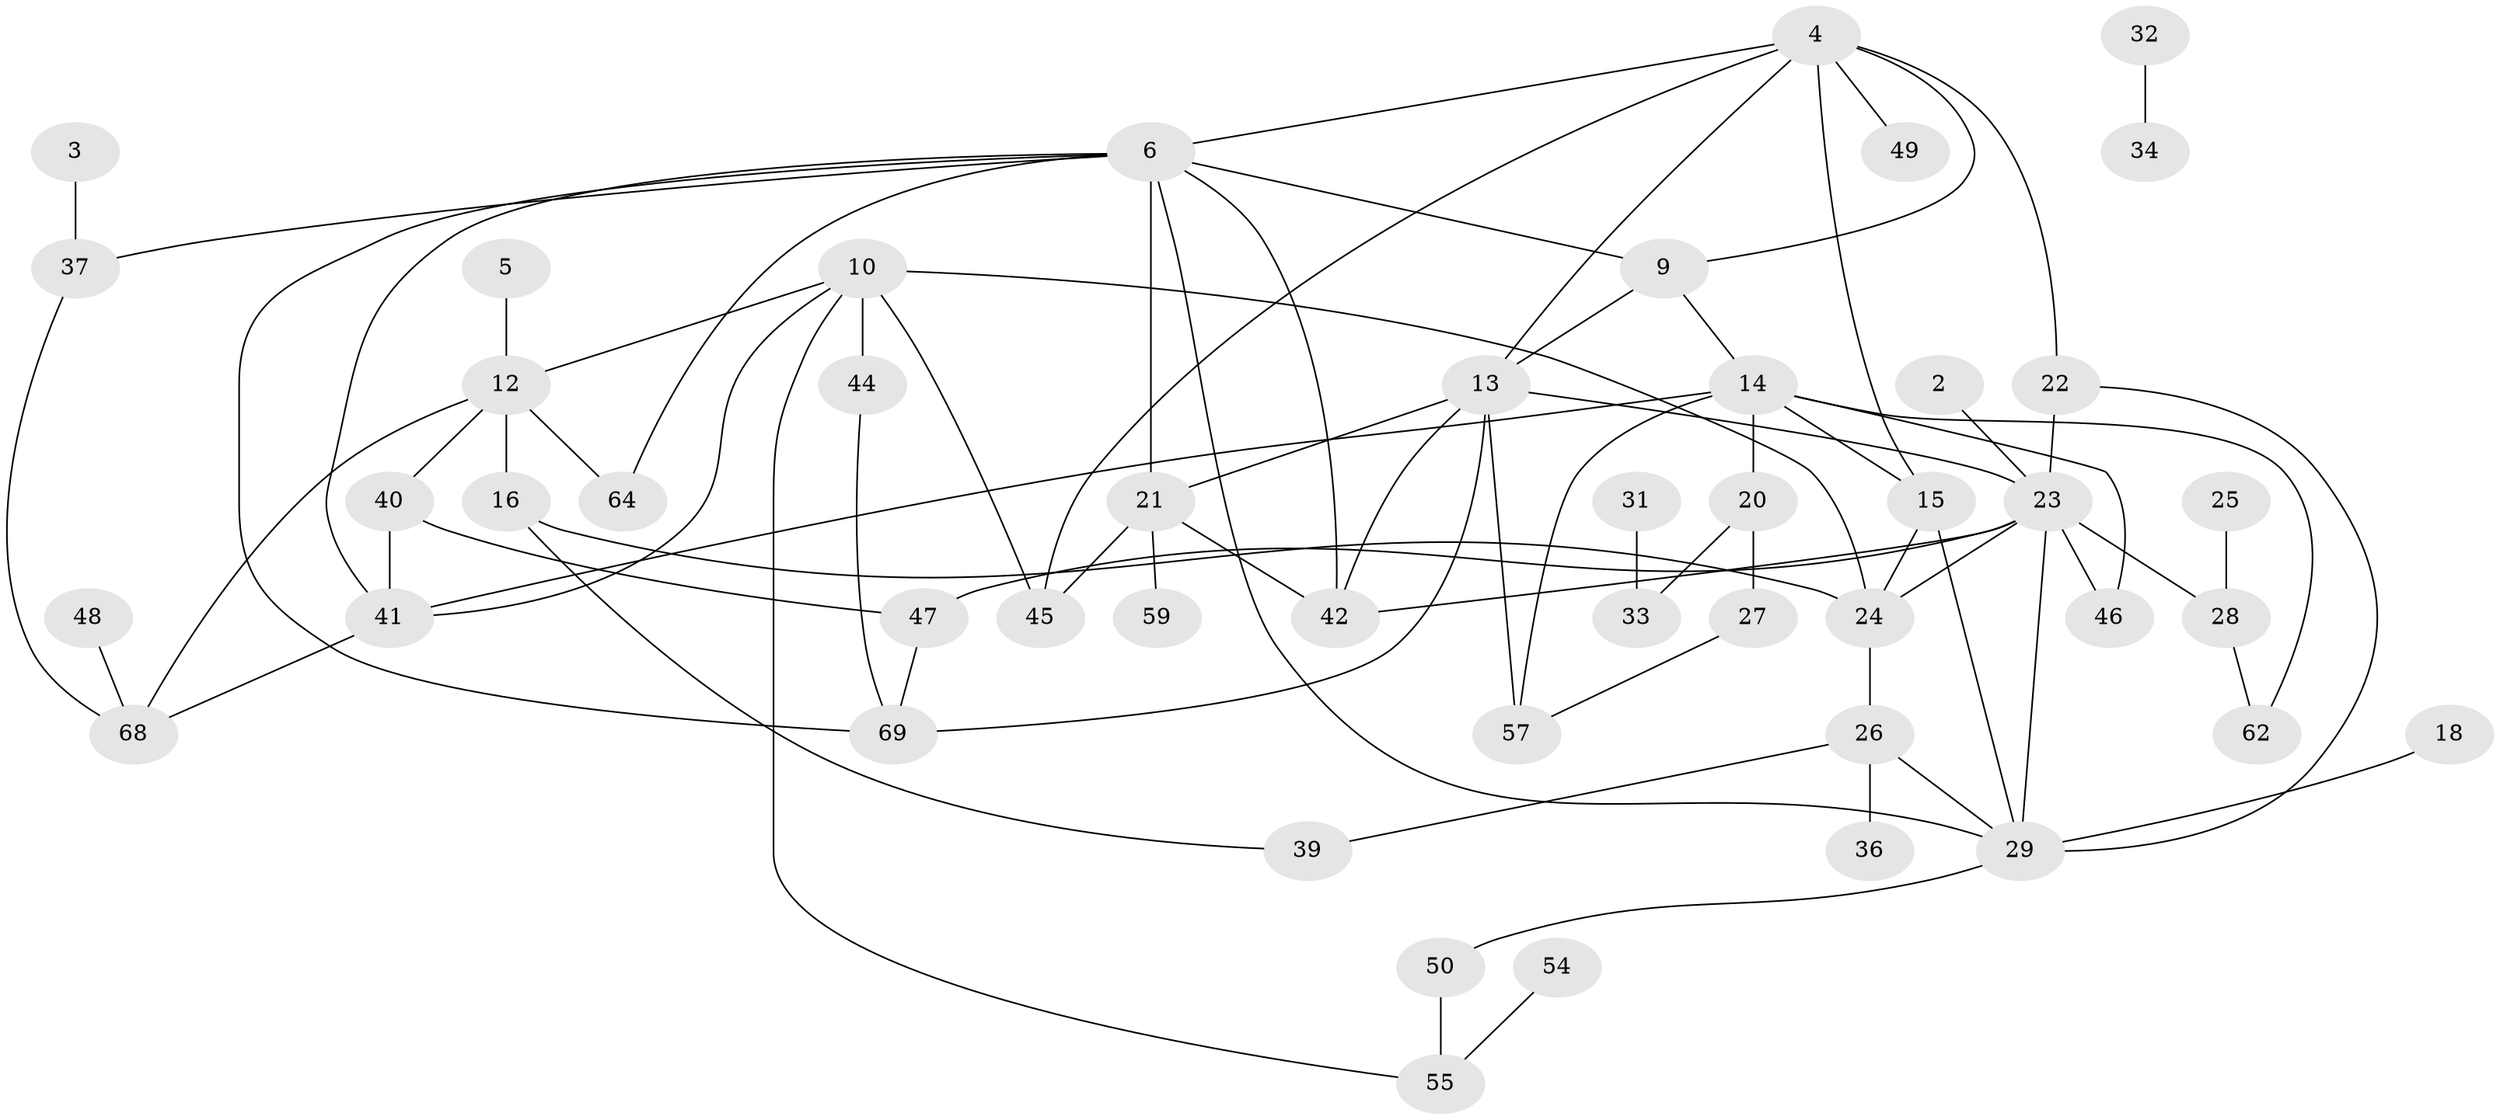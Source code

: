 // original degree distribution, {0: 0.12949640287769784, 1: 0.2805755395683453, 2: 0.2014388489208633, 4: 0.1366906474820144, 5: 0.04316546762589928, 7: 0.014388489208633094, 3: 0.17985611510791366, 6: 0.014388489208633094}
// Generated by graph-tools (version 1.1) at 2025/33/03/09/25 02:33:47]
// undirected, 48 vertices, 78 edges
graph export_dot {
graph [start="1"]
  node [color=gray90,style=filled];
  2;
  3;
  4;
  5;
  6;
  9;
  10;
  12;
  13;
  14;
  15;
  16;
  18;
  20;
  21;
  22;
  23;
  24;
  25;
  26;
  27;
  28;
  29;
  31;
  32;
  33;
  34;
  36;
  37;
  39;
  40;
  41;
  42;
  44;
  45;
  46;
  47;
  48;
  49;
  50;
  54;
  55;
  57;
  59;
  62;
  64;
  68;
  69;
  2 -- 23 [weight=1.0];
  3 -- 37 [weight=1.0];
  4 -- 6 [weight=1.0];
  4 -- 9 [weight=1.0];
  4 -- 13 [weight=1.0];
  4 -- 15 [weight=1.0];
  4 -- 22 [weight=1.0];
  4 -- 45 [weight=1.0];
  4 -- 49 [weight=1.0];
  5 -- 12 [weight=1.0];
  6 -- 9 [weight=1.0];
  6 -- 21 [weight=1.0];
  6 -- 29 [weight=1.0];
  6 -- 37 [weight=1.0];
  6 -- 41 [weight=1.0];
  6 -- 42 [weight=1.0];
  6 -- 64 [weight=1.0];
  6 -- 69 [weight=1.0];
  9 -- 13 [weight=1.0];
  9 -- 14 [weight=1.0];
  10 -- 12 [weight=1.0];
  10 -- 24 [weight=1.0];
  10 -- 41 [weight=1.0];
  10 -- 44 [weight=3.0];
  10 -- 45 [weight=1.0];
  10 -- 55 [weight=1.0];
  12 -- 16 [weight=1.0];
  12 -- 40 [weight=1.0];
  12 -- 64 [weight=1.0];
  12 -- 68 [weight=1.0];
  13 -- 21 [weight=1.0];
  13 -- 23 [weight=1.0];
  13 -- 42 [weight=1.0];
  13 -- 57 [weight=2.0];
  13 -- 69 [weight=1.0];
  14 -- 15 [weight=1.0];
  14 -- 20 [weight=1.0];
  14 -- 41 [weight=1.0];
  14 -- 46 [weight=1.0];
  14 -- 57 [weight=1.0];
  14 -- 62 [weight=1.0];
  15 -- 24 [weight=1.0];
  15 -- 29 [weight=1.0];
  16 -- 24 [weight=1.0];
  16 -- 39 [weight=1.0];
  18 -- 29 [weight=3.0];
  20 -- 27 [weight=1.0];
  20 -- 33 [weight=1.0];
  21 -- 42 [weight=1.0];
  21 -- 45 [weight=1.0];
  21 -- 59 [weight=1.0];
  22 -- 23 [weight=2.0];
  22 -- 29 [weight=1.0];
  23 -- 24 [weight=1.0];
  23 -- 28 [weight=1.0];
  23 -- 29 [weight=1.0];
  23 -- 42 [weight=1.0];
  23 -- 46 [weight=1.0];
  23 -- 47 [weight=1.0];
  24 -- 26 [weight=1.0];
  25 -- 28 [weight=2.0];
  26 -- 29 [weight=1.0];
  26 -- 36 [weight=1.0];
  26 -- 39 [weight=1.0];
  27 -- 57 [weight=1.0];
  28 -- 62 [weight=1.0];
  29 -- 50 [weight=1.0];
  31 -- 33 [weight=1.0];
  32 -- 34 [weight=2.0];
  37 -- 68 [weight=1.0];
  40 -- 41 [weight=1.0];
  40 -- 47 [weight=1.0];
  41 -- 68 [weight=1.0];
  44 -- 69 [weight=1.0];
  47 -- 69 [weight=1.0];
  48 -- 68 [weight=1.0];
  50 -- 55 [weight=2.0];
  54 -- 55 [weight=1.0];
}
